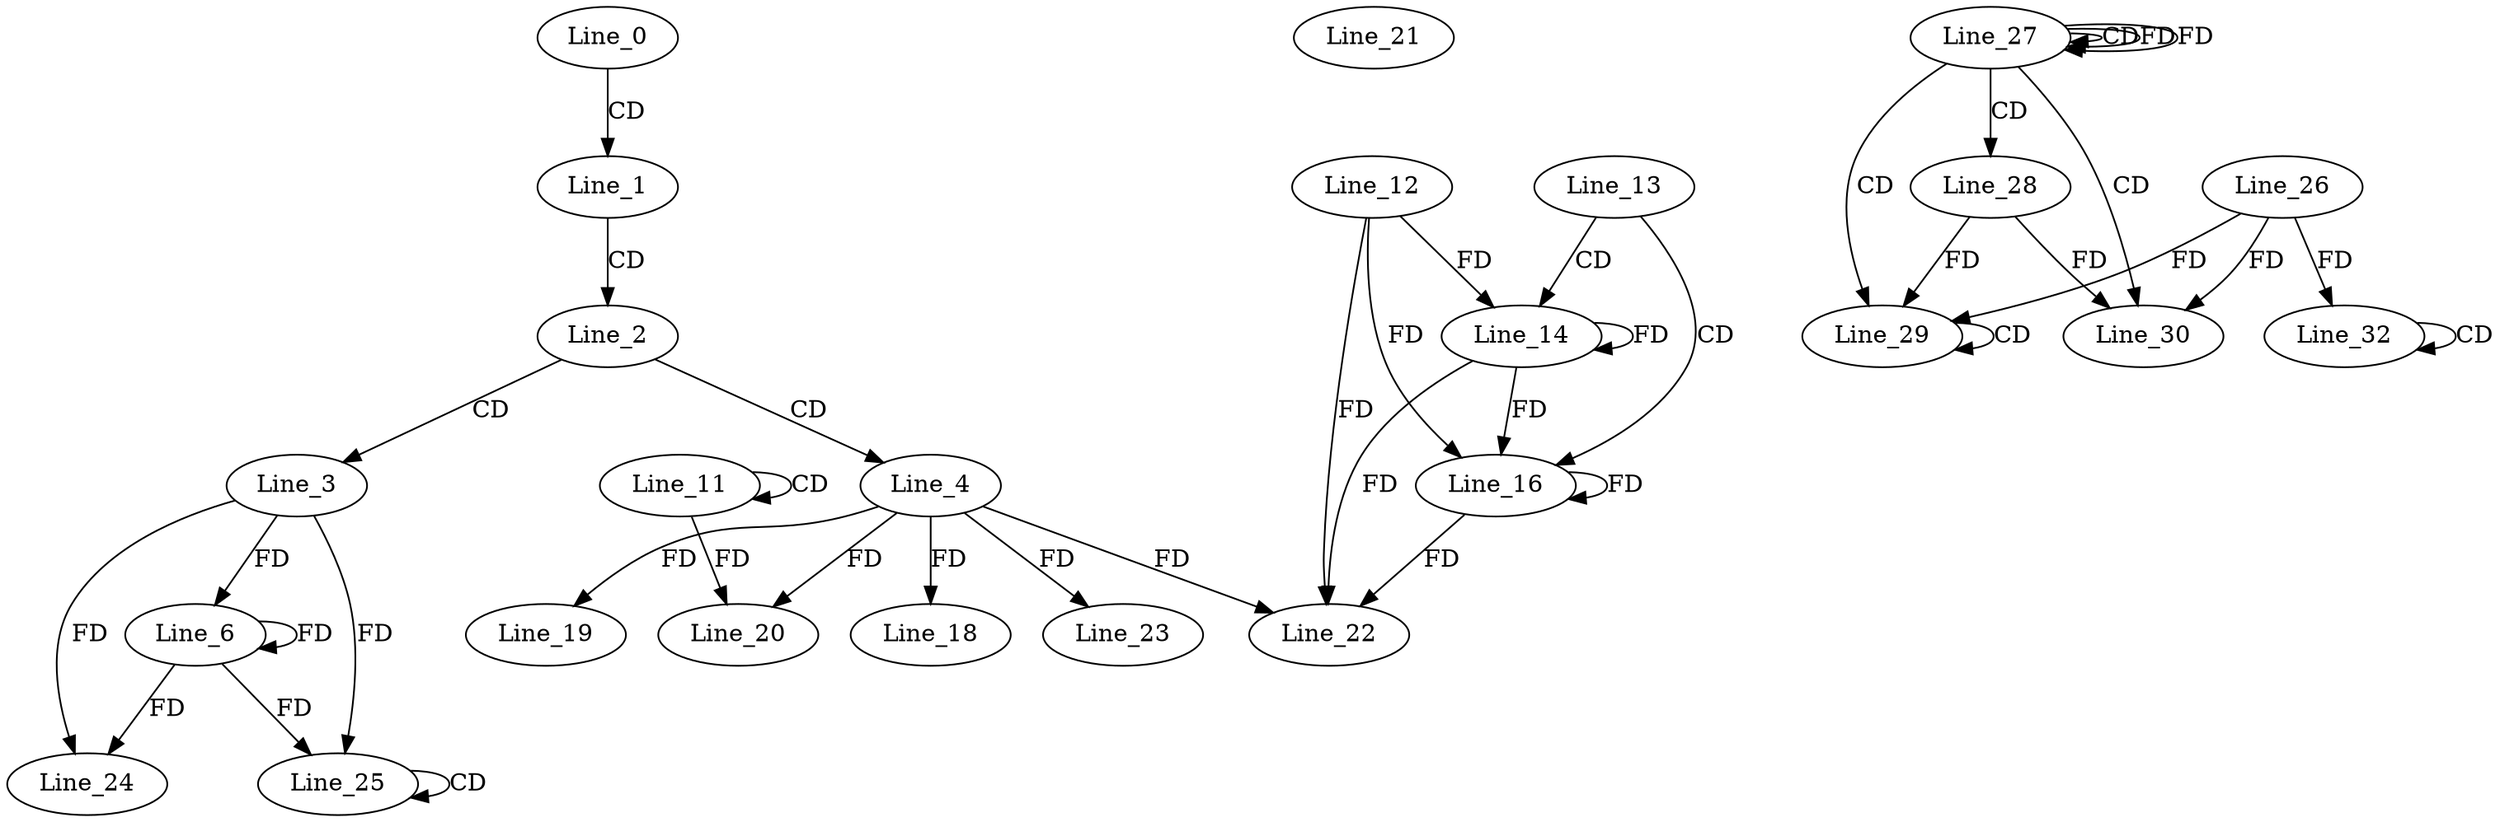 digraph G {
  Line_0;
  Line_1;
  Line_2;
  Line_3;
  Line_4;
  Line_6;
  Line_6;
  Line_11;
  Line_11;
  Line_13;
  Line_14;
  Line_12;
  Line_14;
  Line_16;
  Line_16;
  Line_18;
  Line_19;
  Line_20;
  Line_20;
  Line_21;
  Line_22;
  Line_22;
  Line_23;
  Line_24;
  Line_25;
  Line_25;
  Line_27;
  Line_27;
  Line_27;
  Line_28;
  Line_29;
  Line_29;
  Line_26;
  Line_30;
  Line_30;
  Line_32;
  Line_32;
  Line_0 -> Line_1 [ label="CD" ];
  Line_1 -> Line_2 [ label="CD" ];
  Line_2 -> Line_3 [ label="CD" ];
  Line_2 -> Line_4 [ label="CD" ];
  Line_3 -> Line_6 [ label="FD" ];
  Line_6 -> Line_6 [ label="FD" ];
  Line_11 -> Line_11 [ label="CD" ];
  Line_13 -> Line_14 [ label="CD" ];
  Line_12 -> Line_14 [ label="FD" ];
  Line_14 -> Line_14 [ label="FD" ];
  Line_13 -> Line_16 [ label="CD" ];
  Line_12 -> Line_16 [ label="FD" ];
  Line_14 -> Line_16 [ label="FD" ];
  Line_16 -> Line_16 [ label="FD" ];
  Line_4 -> Line_18 [ label="FD" ];
  Line_4 -> Line_19 [ label="FD" ];
  Line_4 -> Line_20 [ label="FD" ];
  Line_11 -> Line_20 [ label="FD" ];
  Line_4 -> Line_22 [ label="FD" ];
  Line_12 -> Line_22 [ label="FD" ];
  Line_14 -> Line_22 [ label="FD" ];
  Line_16 -> Line_22 [ label="FD" ];
  Line_4 -> Line_23 [ label="FD" ];
  Line_3 -> Line_24 [ label="FD" ];
  Line_6 -> Line_24 [ label="FD" ];
  Line_25 -> Line_25 [ label="CD" ];
  Line_3 -> Line_25 [ label="FD" ];
  Line_6 -> Line_25 [ label="FD" ];
  Line_27 -> Line_27 [ label="CD" ];
  Line_27 -> Line_27 [ label="FD" ];
  Line_27 -> Line_28 [ label="CD" ];
  Line_27 -> Line_29 [ label="CD" ];
  Line_28 -> Line_29 [ label="FD" ];
  Line_29 -> Line_29 [ label="CD" ];
  Line_26 -> Line_29 [ label="FD" ];
  Line_27 -> Line_30 [ label="CD" ];
  Line_26 -> Line_30 [ label="FD" ];
  Line_28 -> Line_30 [ label="FD" ];
  Line_32 -> Line_32 [ label="CD" ];
  Line_26 -> Line_32 [ label="FD" ];
  Line_27 -> Line_27 [ label="FD" ];
}
